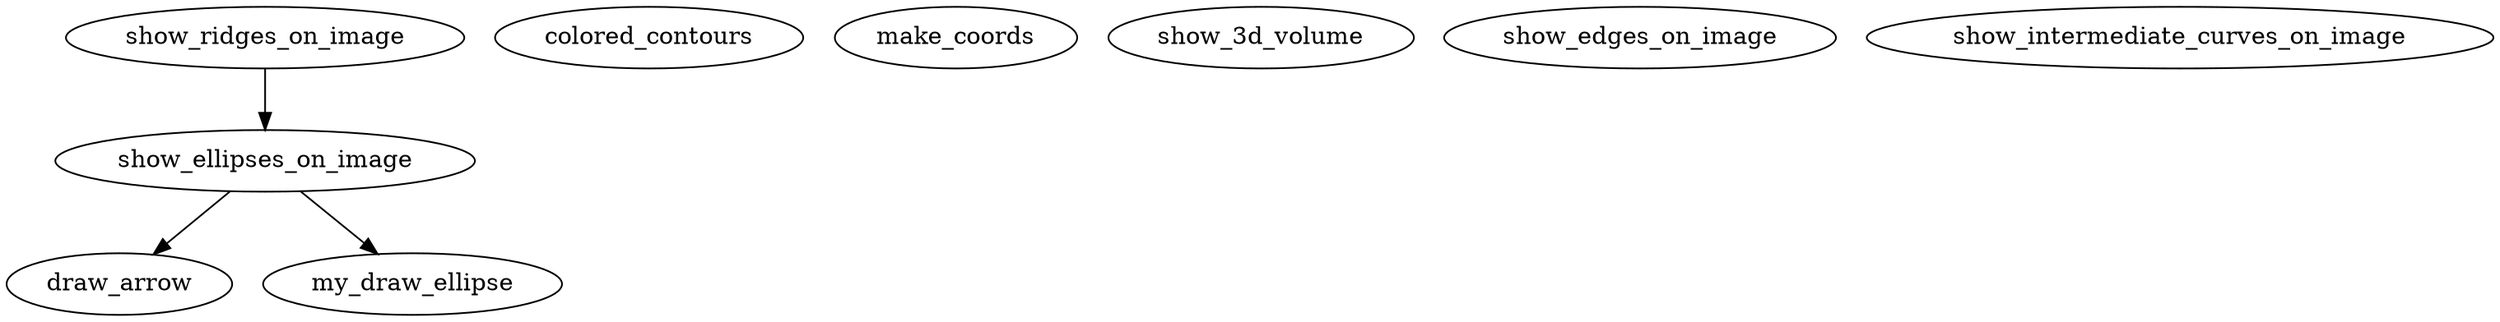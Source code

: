 /* Created by mdot for Matlab */
digraph m2html {
  show_ellipses_on_image -> draw_arrow;
  show_ellipses_on_image -> my_draw_ellipse;
  show_ridges_on_image -> show_ellipses_on_image;

  colored_contours [URL="colored_contours.html"];
  draw_arrow [URL="draw_arrow.html"];
  make_coords [URL="make_coords.html"];
  my_draw_ellipse [URL="my_draw_ellipse.html"];
  show_3d_volume [URL="show_3d_volume.html"];
  show_edges_on_image [URL="show_edges_on_image.html"];
  show_ellipses_on_image [URL="show_ellipses_on_image.html"];
  show_intermediate_curves_on_image [URL="show_intermediate_curves_on_image.html"];
  show_ridges_on_image [URL="show_ridges_on_image.html"];
}
